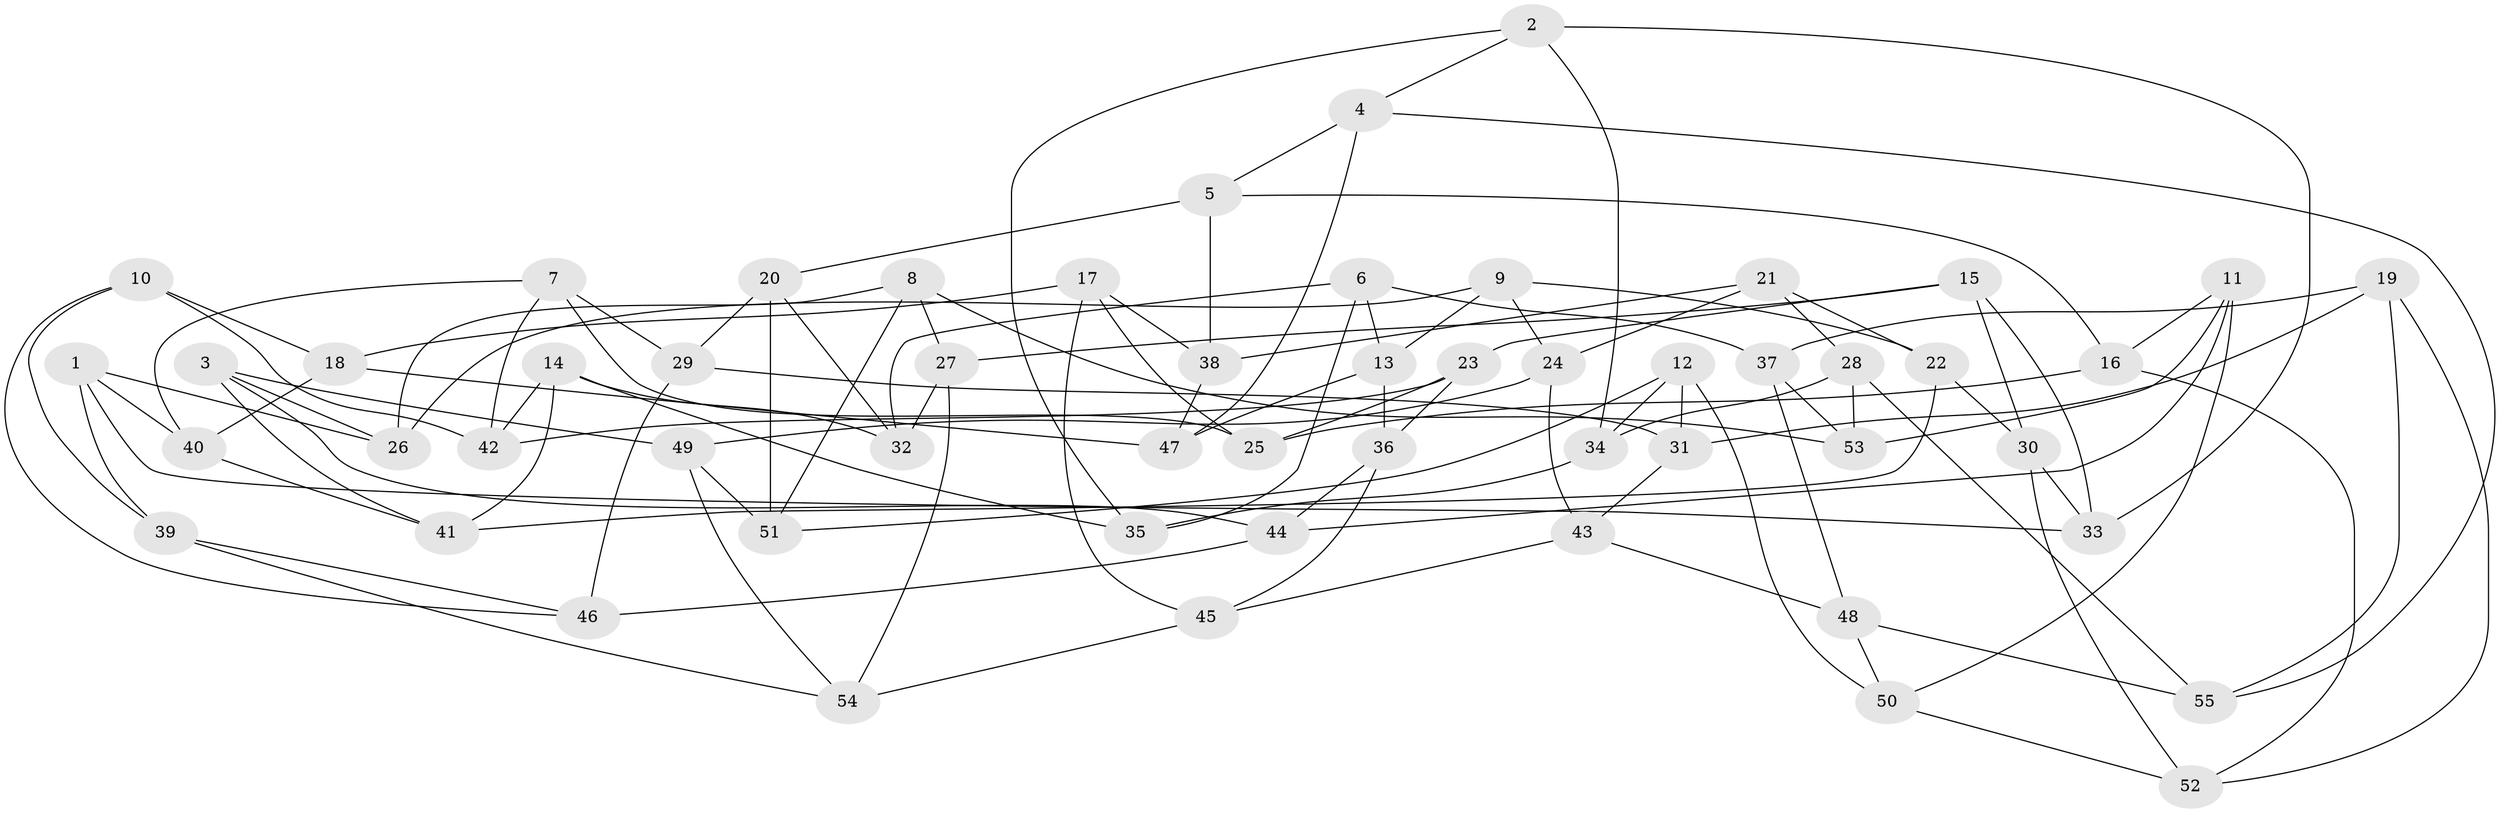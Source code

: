 // coarse degree distribution, {8: 0.07894736842105263, 5: 0.02631578947368421, 4: 0.6052631578947368, 6: 0.2631578947368421, 3: 0.02631578947368421}
// Generated by graph-tools (version 1.1) at 2025/20/03/04/25 18:20:58]
// undirected, 55 vertices, 110 edges
graph export_dot {
graph [start="1"]
  node [color=gray90,style=filled];
  1;
  2;
  3;
  4;
  5;
  6;
  7;
  8;
  9;
  10;
  11;
  12;
  13;
  14;
  15;
  16;
  17;
  18;
  19;
  20;
  21;
  22;
  23;
  24;
  25;
  26;
  27;
  28;
  29;
  30;
  31;
  32;
  33;
  34;
  35;
  36;
  37;
  38;
  39;
  40;
  41;
  42;
  43;
  44;
  45;
  46;
  47;
  48;
  49;
  50;
  51;
  52;
  53;
  54;
  55;
  1 -- 39;
  1 -- 40;
  1 -- 26;
  1 -- 33;
  2 -- 33;
  2 -- 4;
  2 -- 35;
  2 -- 34;
  3 -- 26;
  3 -- 49;
  3 -- 44;
  3 -- 41;
  4 -- 55;
  4 -- 5;
  4 -- 47;
  5 -- 38;
  5 -- 20;
  5 -- 16;
  6 -- 32;
  6 -- 13;
  6 -- 37;
  6 -- 35;
  7 -- 25;
  7 -- 42;
  7 -- 29;
  7 -- 40;
  8 -- 26;
  8 -- 51;
  8 -- 27;
  8 -- 53;
  9 -- 22;
  9 -- 13;
  9 -- 26;
  9 -- 24;
  10 -- 46;
  10 -- 18;
  10 -- 39;
  10 -- 42;
  11 -- 44;
  11 -- 16;
  11 -- 50;
  11 -- 53;
  12 -- 31;
  12 -- 50;
  12 -- 34;
  12 -- 51;
  13 -- 36;
  13 -- 47;
  14 -- 35;
  14 -- 32;
  14 -- 41;
  14 -- 42;
  15 -- 23;
  15 -- 30;
  15 -- 27;
  15 -- 33;
  16 -- 25;
  16 -- 52;
  17 -- 25;
  17 -- 18;
  17 -- 38;
  17 -- 45;
  18 -- 40;
  18 -- 47;
  19 -- 31;
  19 -- 55;
  19 -- 52;
  19 -- 37;
  20 -- 32;
  20 -- 29;
  20 -- 51;
  21 -- 38;
  21 -- 22;
  21 -- 28;
  21 -- 24;
  22 -- 30;
  22 -- 41;
  23 -- 42;
  23 -- 25;
  23 -- 36;
  24 -- 43;
  24 -- 49;
  27 -- 54;
  27 -- 32;
  28 -- 55;
  28 -- 53;
  28 -- 34;
  29 -- 31;
  29 -- 46;
  30 -- 33;
  30 -- 52;
  31 -- 43;
  34 -- 35;
  36 -- 44;
  36 -- 45;
  37 -- 53;
  37 -- 48;
  38 -- 47;
  39 -- 46;
  39 -- 54;
  40 -- 41;
  43 -- 48;
  43 -- 45;
  44 -- 46;
  45 -- 54;
  48 -- 55;
  48 -- 50;
  49 -- 51;
  49 -- 54;
  50 -- 52;
}
